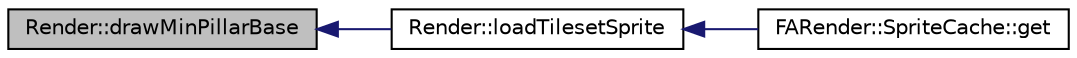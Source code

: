 digraph G
{
  edge [fontname="Helvetica",fontsize="10",labelfontname="Helvetica",labelfontsize="10"];
  node [fontname="Helvetica",fontsize="10",shape=record];
  rankdir="LR";
  Node1 [label="Render::drawMinPillarBase",height=0.2,width=0.4,color="black", fillcolor="grey75", style="filled" fontcolor="black"];
  Node1 -> Node2 [dir="back",color="midnightblue",fontsize="10",style="solid",fontname="Helvetica"];
  Node2 [label="Render::loadTilesetSprite",height=0.2,width=0.4,color="black", fillcolor="white", style="filled",URL="$namespace_render.html#a5b51432e4c169b5593556ea7ceebce69"];
  Node2 -> Node3 [dir="back",color="midnightblue",fontsize="10",style="solid",fontname="Helvetica"];
  Node3 [label="FARender::SpriteCache::get",height=0.2,width=0.4,color="black", fillcolor="white", style="filled",URL="$class_f_a_render_1_1_sprite_cache.html#aaede499b2c79f9f1cf535f37887d2f99",tooltip="To be called from the render thread."];
}
